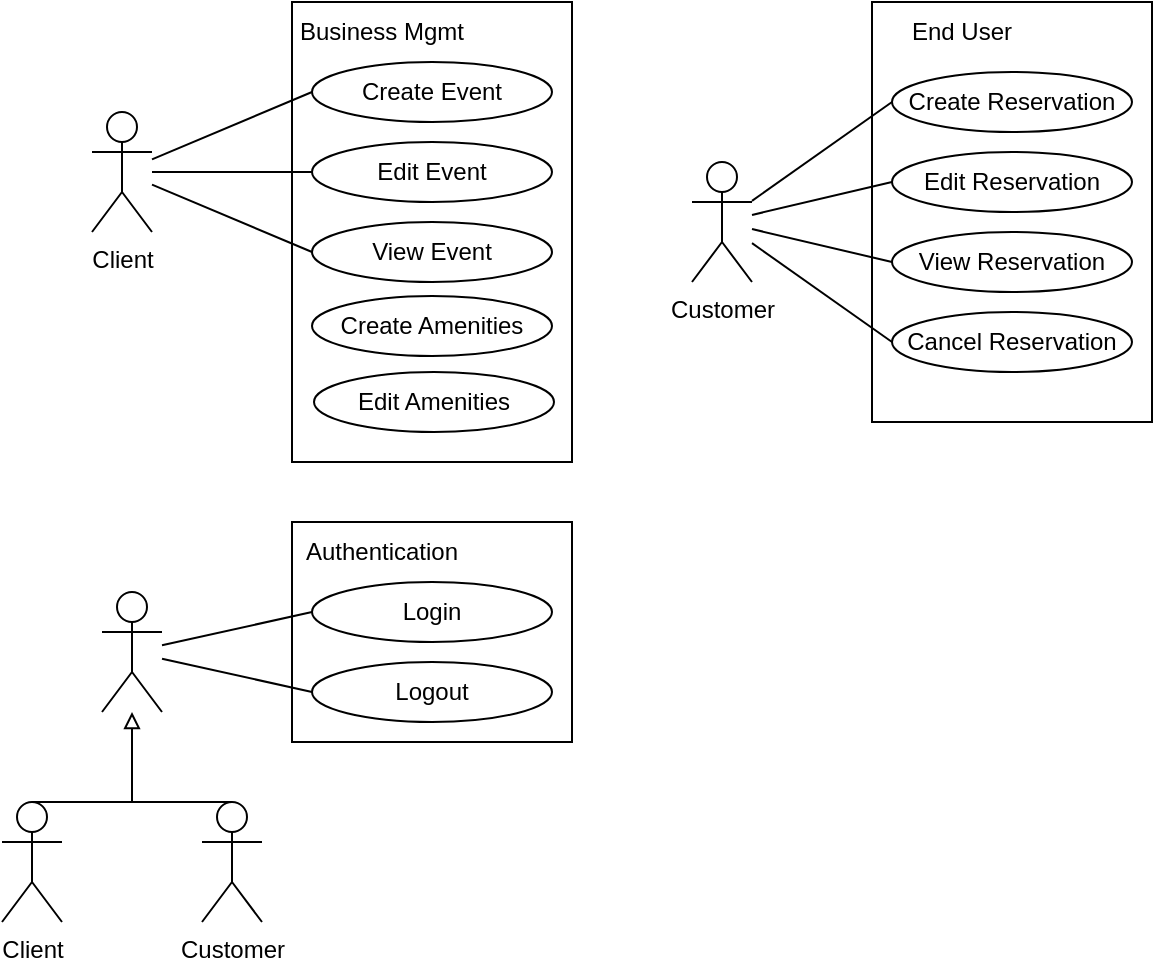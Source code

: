 <mxfile version="20.5.0" type="device"><diagram id="PfGmKnLJ2k7m2u-ckZN9" name="Page-1"><mxGraphModel dx="1022" dy="379" grid="1" gridSize="10" guides="1" tooltips="1" connect="1" arrows="1" fold="1" page="1" pageScale="1" pageWidth="850" pageHeight="1100" math="0" shadow="0"><root><mxCell id="0"/><mxCell id="1" parent="0"/><mxCell id="e-EvQ25LMAQO6Hn5J35S-7" value="" style="rounded=0;whiteSpace=wrap;html=1;" parent="1" vertex="1"><mxGeometry x="300" y="40" width="140" height="230" as="geometry"/></mxCell><mxCell id="e-EvQ25LMAQO6Hn5J35S-1" value="Client" style="shape=umlActor;verticalLabelPosition=bottom;verticalAlign=top;html=1;outlineConnect=0;" parent="1" vertex="1"><mxGeometry x="200" y="95" width="30" height="60" as="geometry"/></mxCell><mxCell id="e-EvQ25LMAQO6Hn5J35S-2" value="Create Event" style="ellipse;whiteSpace=wrap;html=1;" parent="1" vertex="1"><mxGeometry x="310" y="70" width="120" height="30" as="geometry"/></mxCell><mxCell id="e-EvQ25LMAQO6Hn5J35S-3" value="Edit Event" style="ellipse;whiteSpace=wrap;html=1;" parent="1" vertex="1"><mxGeometry x="310" y="110" width="120" height="30" as="geometry"/></mxCell><mxCell id="e-EvQ25LMAQO6Hn5J35S-4" value="View Event" style="ellipse;whiteSpace=wrap;html=1;" parent="1" vertex="1"><mxGeometry x="310" y="150" width="120" height="30" as="geometry"/></mxCell><mxCell id="e-EvQ25LMAQO6Hn5J35S-8" value="" style="endArrow=none;html=1;rounded=0;entryX=0;entryY=0.5;entryDx=0;entryDy=0;" parent="1" source="e-EvQ25LMAQO6Hn5J35S-1" target="e-EvQ25LMAQO6Hn5J35S-2" edge="1"><mxGeometry width="50" height="50" relative="1" as="geometry"><mxPoint x="420" y="290" as="sourcePoint"/><mxPoint x="470" y="240" as="targetPoint"/></mxGeometry></mxCell><mxCell id="e-EvQ25LMAQO6Hn5J35S-9" value="" style="endArrow=none;html=1;rounded=0;entryX=0;entryY=0.5;entryDx=0;entryDy=0;" parent="1" source="e-EvQ25LMAQO6Hn5J35S-1" target="e-EvQ25LMAQO6Hn5J35S-3" edge="1"><mxGeometry width="50" height="50" relative="1" as="geometry"><mxPoint x="190" y="303.684" as="sourcePoint"/><mxPoint x="270" y="270" as="targetPoint"/></mxGeometry></mxCell><mxCell id="e-EvQ25LMAQO6Hn5J35S-10" value="" style="endArrow=none;html=1;rounded=0;entryX=0;entryY=0.5;entryDx=0;entryDy=0;" parent="1" source="e-EvQ25LMAQO6Hn5J35S-1" target="e-EvQ25LMAQO6Hn5J35S-4" edge="1"><mxGeometry width="50" height="50" relative="1" as="geometry"><mxPoint x="220" y="483.684" as="sourcePoint"/><mxPoint x="300" y="450" as="targetPoint"/></mxGeometry></mxCell><mxCell id="e-EvQ25LMAQO6Hn5J35S-11" value="" style="rounded=0;whiteSpace=wrap;html=1;" parent="1" vertex="1"><mxGeometry x="590" y="40" width="140" height="210" as="geometry"/></mxCell><mxCell id="e-EvQ25LMAQO6Hn5J35S-12" value="Customer" style="shape=umlActor;verticalLabelPosition=bottom;verticalAlign=top;html=1;outlineConnect=0;" parent="1" vertex="1"><mxGeometry x="500" y="120" width="30" height="60" as="geometry"/></mxCell><mxCell id="e-EvQ25LMAQO6Hn5J35S-13" value="Create Reservation" style="ellipse;whiteSpace=wrap;html=1;" parent="1" vertex="1"><mxGeometry x="600" y="75" width="120" height="30" as="geometry"/></mxCell><mxCell id="e-EvQ25LMAQO6Hn5J35S-14" value="Edit Reservation" style="ellipse;whiteSpace=wrap;html=1;" parent="1" vertex="1"><mxGeometry x="600" y="115" width="120" height="30" as="geometry"/></mxCell><mxCell id="e-EvQ25LMAQO6Hn5J35S-15" value="View Reservation" style="ellipse;whiteSpace=wrap;html=1;" parent="1" vertex="1"><mxGeometry x="600" y="155" width="120" height="30" as="geometry"/></mxCell><mxCell id="e-EvQ25LMAQO6Hn5J35S-16" value="" style="endArrow=none;html=1;rounded=0;entryX=0;entryY=0.5;entryDx=0;entryDy=0;" parent="1" source="e-EvQ25LMAQO6Hn5J35S-12" target="e-EvQ25LMAQO6Hn5J35S-13" edge="1"><mxGeometry width="50" height="50" relative="1" as="geometry"><mxPoint x="720" y="315" as="sourcePoint"/><mxPoint x="770" y="265" as="targetPoint"/></mxGeometry></mxCell><mxCell id="e-EvQ25LMAQO6Hn5J35S-17" value="" style="endArrow=none;html=1;rounded=0;entryX=0;entryY=0.5;entryDx=0;entryDy=0;" parent="1" source="e-EvQ25LMAQO6Hn5J35S-12" target="e-EvQ25LMAQO6Hn5J35S-14" edge="1"><mxGeometry width="50" height="50" relative="1" as="geometry"><mxPoint x="490" y="328.684" as="sourcePoint"/><mxPoint x="570" y="295" as="targetPoint"/></mxGeometry></mxCell><mxCell id="e-EvQ25LMAQO6Hn5J35S-18" value="" style="endArrow=none;html=1;rounded=0;entryX=0;entryY=0.5;entryDx=0;entryDy=0;" parent="1" source="e-EvQ25LMAQO6Hn5J35S-12" target="e-EvQ25LMAQO6Hn5J35S-15" edge="1"><mxGeometry width="50" height="50" relative="1" as="geometry"><mxPoint x="520" y="508.684" as="sourcePoint"/><mxPoint x="600" y="475" as="targetPoint"/></mxGeometry></mxCell><mxCell id="e-EvQ25LMAQO6Hn5J35S-19" value="Cancel Reservation" style="ellipse;whiteSpace=wrap;html=1;" parent="1" vertex="1"><mxGeometry x="600" y="195" width="120" height="30" as="geometry"/></mxCell><mxCell id="e-EvQ25LMAQO6Hn5J35S-20" value="" style="endArrow=none;html=1;rounded=0;entryX=0;entryY=0.5;entryDx=0;entryDy=0;" parent="1" source="e-EvQ25LMAQO6Hn5J35S-12" target="e-EvQ25LMAQO6Hn5J35S-19" edge="1"><mxGeometry width="50" height="50" relative="1" as="geometry"><mxPoint x="400" y="185" as="sourcePoint"/><mxPoint x="450" y="135" as="targetPoint"/></mxGeometry></mxCell><mxCell id="e-EvQ25LMAQO6Hn5J35S-21" value="" style="rounded=0;whiteSpace=wrap;html=1;" parent="1" vertex="1"><mxGeometry x="300" y="300" width="140" height="110" as="geometry"/></mxCell><mxCell id="e-EvQ25LMAQO6Hn5J35S-22" value="" style="shape=umlActor;verticalLabelPosition=bottom;verticalAlign=top;html=1;outlineConnect=0;" parent="1" vertex="1"><mxGeometry x="205" y="335" width="30" height="60" as="geometry"/></mxCell><mxCell id="e-EvQ25LMAQO6Hn5J35S-23" value="Login" style="ellipse;whiteSpace=wrap;html=1;" parent="1" vertex="1"><mxGeometry x="310" y="330" width="120" height="30" as="geometry"/></mxCell><mxCell id="e-EvQ25LMAQO6Hn5J35S-24" value="Logout" style="ellipse;whiteSpace=wrap;html=1;" parent="1" vertex="1"><mxGeometry x="310" y="370" width="120" height="30" as="geometry"/></mxCell><mxCell id="e-EvQ25LMAQO6Hn5J35S-26" value="" style="endArrow=none;html=1;rounded=0;entryX=0;entryY=0.5;entryDx=0;entryDy=0;" parent="1" source="e-EvQ25LMAQO6Hn5J35S-22" target="e-EvQ25LMAQO6Hn5J35S-23" edge="1"><mxGeometry width="50" height="50" relative="1" as="geometry"><mxPoint x="425" y="530" as="sourcePoint"/><mxPoint x="475" y="480" as="targetPoint"/></mxGeometry></mxCell><mxCell id="e-EvQ25LMAQO6Hn5J35S-27" value="" style="endArrow=none;html=1;rounded=0;entryX=0;entryY=0.5;entryDx=0;entryDy=0;" parent="1" source="e-EvQ25LMAQO6Hn5J35S-22" target="e-EvQ25LMAQO6Hn5J35S-24" edge="1"><mxGeometry width="50" height="50" relative="1" as="geometry"><mxPoint x="195" y="543.684" as="sourcePoint"/><mxPoint x="275" y="510" as="targetPoint"/></mxGeometry></mxCell><mxCell id="e-EvQ25LMAQO6Hn5J35S-31" value="Customer" style="shape=umlActor;verticalLabelPosition=bottom;verticalAlign=top;html=1;outlineConnect=0;" parent="1" vertex="1"><mxGeometry x="255" y="440" width="30" height="60" as="geometry"/></mxCell><mxCell id="e-EvQ25LMAQO6Hn5J35S-32" value="Client" style="shape=umlActor;verticalLabelPosition=bottom;verticalAlign=top;html=1;outlineConnect=0;" parent="1" vertex="1"><mxGeometry x="155" y="440" width="30" height="60" as="geometry"/></mxCell><mxCell id="e-EvQ25LMAQO6Hn5J35S-34" value="" style="endArrow=block;html=1;rounded=0;exitX=0.5;exitY=0;exitDx=0;exitDy=0;exitPerimeter=0;endFill=0;" parent="1" source="e-EvQ25LMAQO6Hn5J35S-31" target="e-EvQ25LMAQO6Hn5J35S-22" edge="1"><mxGeometry width="50" height="50" relative="1" as="geometry"><mxPoint x="255" y="390" as="sourcePoint"/><mxPoint x="305" y="340" as="targetPoint"/><Array as="points"><mxPoint x="220" y="440"/></Array></mxGeometry></mxCell><mxCell id="e-EvQ25LMAQO6Hn5J35S-35" value="" style="endArrow=none;html=1;rounded=0;exitX=0.5;exitY=0;exitDx=0;exitDy=0;exitPerimeter=0;" parent="1" source="e-EvQ25LMAQO6Hn5J35S-32" edge="1"><mxGeometry width="50" height="50" relative="1" as="geometry"><mxPoint x="255" y="390" as="sourcePoint"/><mxPoint x="235" y="440" as="targetPoint"/></mxGeometry></mxCell><mxCell id="e-EvQ25LMAQO6Hn5J35S-36" value="Authentication" style="text;html=1;strokeColor=none;fillColor=none;align=center;verticalAlign=middle;whiteSpace=wrap;rounded=0;" parent="1" vertex="1"><mxGeometry x="300" y="300" width="90" height="30" as="geometry"/></mxCell><mxCell id="e-EvQ25LMAQO6Hn5J35S-37" value="Business Mgmt" style="text;html=1;strokeColor=none;fillColor=none;align=center;verticalAlign=middle;whiteSpace=wrap;rounded=0;" parent="1" vertex="1"><mxGeometry x="300" y="40" width="90" height="30" as="geometry"/></mxCell><mxCell id="e-EvQ25LMAQO6Hn5J35S-38" value="End User" style="text;html=1;strokeColor=none;fillColor=none;align=center;verticalAlign=middle;whiteSpace=wrap;rounded=0;" parent="1" vertex="1"><mxGeometry x="590" y="40" width="90" height="30" as="geometry"/></mxCell><mxCell id="NNeXedmE5P21Ksly4-oK-2" value="Create Amenities" style="ellipse;whiteSpace=wrap;html=1;" vertex="1" parent="1"><mxGeometry x="310" y="187" width="120" height="30" as="geometry"/></mxCell><mxCell id="NNeXedmE5P21Ksly4-oK-3" value="Edit Amenities" style="ellipse;whiteSpace=wrap;html=1;" vertex="1" parent="1"><mxGeometry x="311" y="225" width="120" height="30" as="geometry"/></mxCell></root></mxGraphModel></diagram></mxfile>